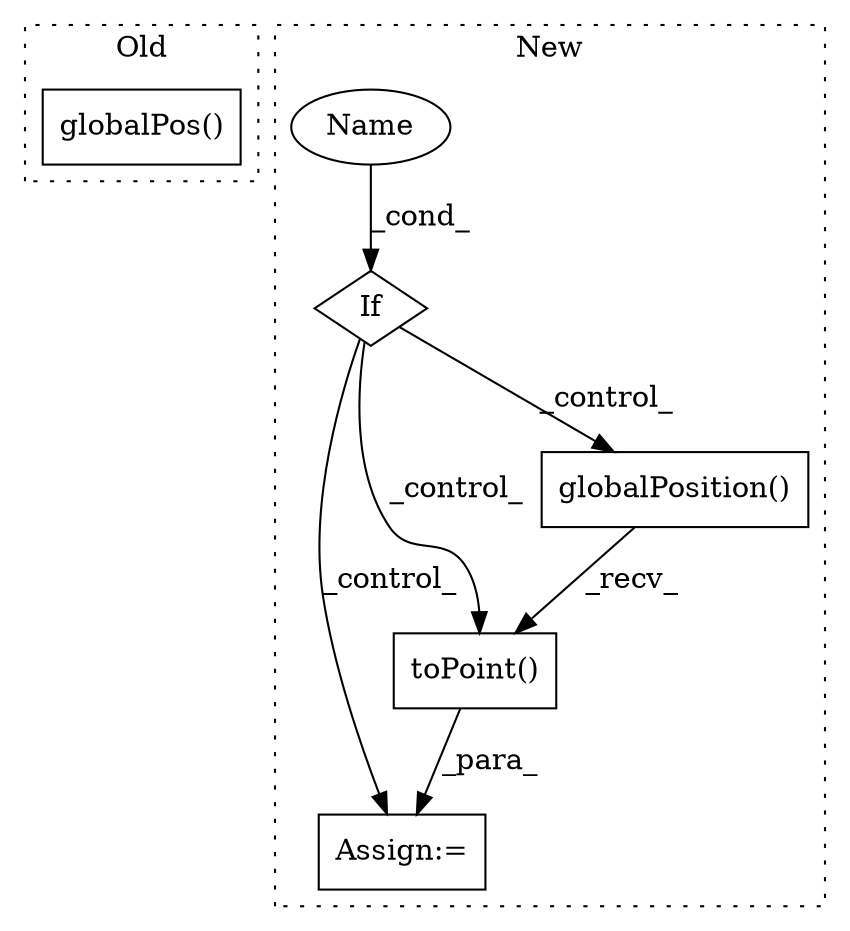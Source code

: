 digraph G {
subgraph cluster0 {
1 [label="globalPos()" a="75" s="23617" l="17" shape="box"];
label = "Old";
style="dotted";
}
subgraph cluster1 {
2 [label="If" a="96" s="24306" l="3" shape="diamond"];
3 [label="Name" a="87" s="24309" l="10" shape="ellipse"];
4 [label="Assign:=" a="68" s="24342" l="3" shape="box"];
5 [label="toPoint()" a="75" s="24345" l="32" shape="box"];
6 [label="globalPosition()" a="75" s="24345" l="22" shape="box"];
label = "New";
style="dotted";
}
2 -> 5 [label="_control_"];
2 -> 6 [label="_control_"];
2 -> 4 [label="_control_"];
3 -> 2 [label="_cond_"];
5 -> 4 [label="_para_"];
6 -> 5 [label="_recv_"];
}